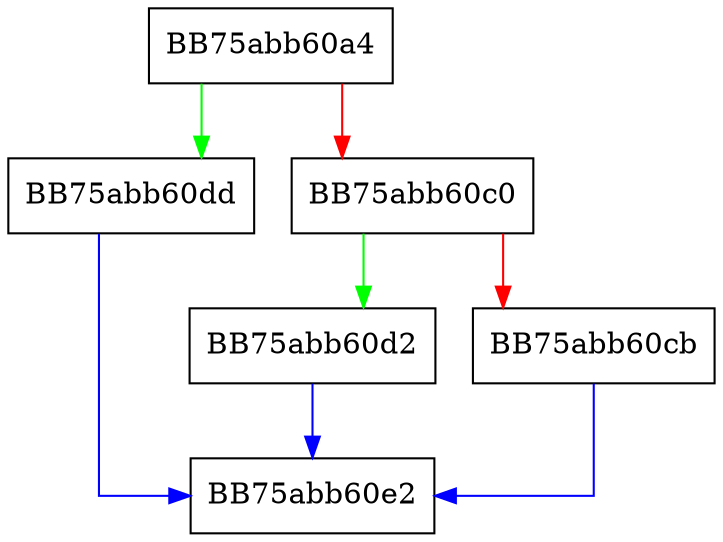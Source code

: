 digraph TrustAnchorRefresh {
  node [shape="box"];
  graph [splines=ortho];
  BB75abb60a4 -> BB75abb60dd [color="green"];
  BB75abb60a4 -> BB75abb60c0 [color="red"];
  BB75abb60c0 -> BB75abb60d2 [color="green"];
  BB75abb60c0 -> BB75abb60cb [color="red"];
  BB75abb60cb -> BB75abb60e2 [color="blue"];
  BB75abb60d2 -> BB75abb60e2 [color="blue"];
  BB75abb60dd -> BB75abb60e2 [color="blue"];
}